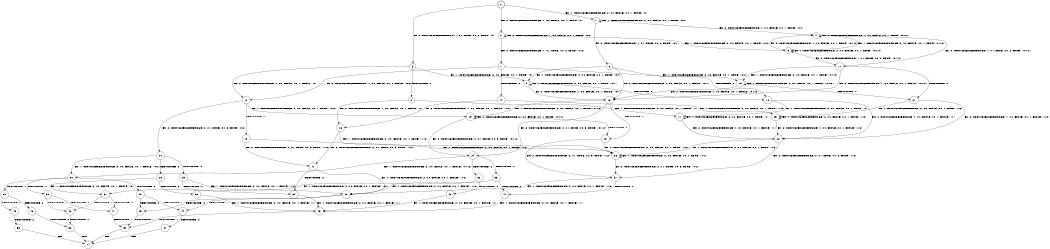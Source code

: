 digraph BCG {
size = "7, 10.5";
center = TRUE;
node [shape = circle];
0 [peripheries = 2];
0 -> 1 [label = "EX !1 !ATOMIC_EXCH_BRANCH (2, +0, FALSE, +0, 1, TRUE) !:0:"];
0 -> 2 [label = "EX !2 !ATOMIC_EXCH_BRANCH (1, +0, FALSE, +0, 1, TRUE) !:0:"];
0 -> 3 [label = "EX !0 !ATOMIC_EXCH_BRANCH (1, +1, TRUE, +0, 2, TRUE) !:0:"];
1 -> 4 [label = "EX !2 !ATOMIC_EXCH_BRANCH (1, +0, FALSE, +0, 1, TRUE) !:0:1:"];
1 -> 5 [label = "EX !0 !ATOMIC_EXCH_BRANCH (1, +1, TRUE, +0, 2, TRUE) !:0:1:"];
1 -> 1 [label = "EX !1 !ATOMIC_EXCH_BRANCH (2, +0, FALSE, +0, 1, TRUE) !:0:1:"];
2 -> 6 [label = "EX !1 !ATOMIC_EXCH_BRANCH (2, +0, FALSE, +0, 1, TRUE) !:0:2:"];
2 -> 7 [label = "EX !0 !ATOMIC_EXCH_BRANCH (1, +1, TRUE, +0, 2, TRUE) !:0:2:"];
2 -> 2 [label = "EX !2 !ATOMIC_EXCH_BRANCH (1, +0, FALSE, +0, 1, TRUE) !:0:2:"];
3 -> 8 [label = "TERMINATE !0"];
3 -> 9 [label = "EX !1 !ATOMIC_EXCH_BRANCH (2, +0, FALSE, +0, 1, TRUE) !:0:"];
3 -> 10 [label = "EX !2 !ATOMIC_EXCH_BRANCH (1, +0, FALSE, +0, 1, FALSE) !:0:"];
4 -> 11 [label = "EX !0 !ATOMIC_EXCH_BRANCH (1, +1, TRUE, +0, 2, TRUE) !:0:1:2:"];
4 -> 4 [label = "EX !2 !ATOMIC_EXCH_BRANCH (1, +0, FALSE, +0, 1, TRUE) !:0:1:2:"];
4 -> 6 [label = "EX !1 !ATOMIC_EXCH_BRANCH (2, +0, FALSE, +0, 1, TRUE) !:0:1:2:"];
5 -> 12 [label = "TERMINATE !0"];
5 -> 13 [label = "EX !2 !ATOMIC_EXCH_BRANCH (1, +0, FALSE, +0, 1, FALSE) !:0:1:"];
5 -> 9 [label = "EX !1 !ATOMIC_EXCH_BRANCH (2, +0, FALSE, +0, 1, TRUE) !:0:1:"];
6 -> 11 [label = "EX !0 !ATOMIC_EXCH_BRANCH (1, +1, TRUE, +0, 2, TRUE) !:0:1:2:"];
6 -> 4 [label = "EX !2 !ATOMIC_EXCH_BRANCH (1, +0, FALSE, +0, 1, TRUE) !:0:1:2:"];
6 -> 6 [label = "EX !1 !ATOMIC_EXCH_BRANCH (2, +0, FALSE, +0, 1, TRUE) !:0:1:2:"];
7 -> 14 [label = "TERMINATE !0"];
7 -> 15 [label = "EX !1 !ATOMIC_EXCH_BRANCH (2, +0, FALSE, +0, 1, TRUE) !:0:2:"];
7 -> 10 [label = "EX !2 !ATOMIC_EXCH_BRANCH (1, +0, FALSE, +0, 1, FALSE) !:0:2:"];
8 -> 16 [label = "EX !2 !ATOMIC_EXCH_BRANCH (1, +0, FALSE, +0, 1, FALSE) !:1:"];
8 -> 17 [label = "EX !1 !ATOMIC_EXCH_BRANCH (2, +0, FALSE, +0, 1, TRUE) !:1:"];
9 -> 12 [label = "TERMINATE !0"];
9 -> 13 [label = "EX !2 !ATOMIC_EXCH_BRANCH (1, +0, FALSE, +0, 1, FALSE) !:0:1:"];
9 -> 9 [label = "EX !1 !ATOMIC_EXCH_BRANCH (2, +0, FALSE, +0, 1, TRUE) !:0:1:"];
10 -> 18 [label = "TERMINATE !0"];
10 -> 19 [label = "EX !1 !ATOMIC_EXCH_BRANCH (2, +0, FALSE, +0, 1, TRUE) !:0:2:"];
10 -> 20 [label = "EX !2 !ATOMIC_EXCH_BRANCH (2, +1, TRUE, +0, 3, TRUE) !:0:2:"];
11 -> 21 [label = "TERMINATE !0"];
11 -> 13 [label = "EX !2 !ATOMIC_EXCH_BRANCH (1, +0, FALSE, +0, 1, FALSE) !:0:1:2:"];
11 -> 15 [label = "EX !1 !ATOMIC_EXCH_BRANCH (2, +0, FALSE, +0, 1, TRUE) !:0:1:2:"];
12 -> 22 [label = "EX !2 !ATOMIC_EXCH_BRANCH (1, +0, FALSE, +0, 1, FALSE) !:1:"];
12 -> 17 [label = "EX !1 !ATOMIC_EXCH_BRANCH (2, +0, FALSE, +0, 1, TRUE) !:1:"];
13 -> 23 [label = "TERMINATE !0"];
13 -> 24 [label = "EX !2 !ATOMIC_EXCH_BRANCH (2, +1, TRUE, +0, 3, TRUE) !:0:1:2:"];
13 -> 19 [label = "EX !1 !ATOMIC_EXCH_BRANCH (2, +0, FALSE, +0, 1, TRUE) !:0:1:2:"];
14 -> 25 [label = "EX !1 !ATOMIC_EXCH_BRANCH (2, +0, FALSE, +0, 1, TRUE) !:1:2:"];
14 -> 16 [label = "EX !2 !ATOMIC_EXCH_BRANCH (1, +0, FALSE, +0, 1, FALSE) !:1:2:"];
15 -> 21 [label = "TERMINATE !0"];
15 -> 13 [label = "EX !2 !ATOMIC_EXCH_BRANCH (1, +0, FALSE, +0, 1, FALSE) !:0:1:2:"];
15 -> 15 [label = "EX !1 !ATOMIC_EXCH_BRANCH (2, +0, FALSE, +0, 1, TRUE) !:0:1:2:"];
16 -> 26 [label = "EX !1 !ATOMIC_EXCH_BRANCH (2, +0, FALSE, +0, 1, TRUE) !:1:2:"];
16 -> 27 [label = "EX !2 !ATOMIC_EXCH_BRANCH (2, +1, TRUE, +0, 3, TRUE) !:1:2:"];
17 -> 22 [label = "EX !2 !ATOMIC_EXCH_BRANCH (1, +0, FALSE, +0, 1, FALSE) !:1:"];
17 -> 17 [label = "EX !1 !ATOMIC_EXCH_BRANCH (2, +0, FALSE, +0, 1, TRUE) !:1:"];
18 -> 26 [label = "EX !1 !ATOMIC_EXCH_BRANCH (2, +0, FALSE, +0, 1, TRUE) !:1:2:"];
18 -> 27 [label = "EX !2 !ATOMIC_EXCH_BRANCH (2, +1, TRUE, +0, 3, TRUE) !:1:2:"];
19 -> 23 [label = "TERMINATE !0"];
19 -> 24 [label = "EX !2 !ATOMIC_EXCH_BRANCH (2, +1, TRUE, +0, 3, TRUE) !:0:1:2:"];
19 -> 19 [label = "EX !1 !ATOMIC_EXCH_BRANCH (2, +0, FALSE, +0, 1, TRUE) !:0:1:2:"];
20 -> 28 [label = "TERMINATE !2"];
20 -> 29 [label = "TERMINATE !0"];
20 -> 30 [label = "EX !1 !ATOMIC_EXCH_BRANCH (2, +0, FALSE, +0, 1, FALSE) !:0:2:"];
21 -> 22 [label = "EX !2 !ATOMIC_EXCH_BRANCH (1, +0, FALSE, +0, 1, FALSE) !:1:2:"];
21 -> 25 [label = "EX !1 !ATOMIC_EXCH_BRANCH (2, +0, FALSE, +0, 1, TRUE) !:1:2:"];
22 -> 31 [label = "EX !2 !ATOMIC_EXCH_BRANCH (2, +1, TRUE, +0, 3, TRUE) !:1:2:"];
22 -> 26 [label = "EX !1 !ATOMIC_EXCH_BRANCH (2, +0, FALSE, +0, 1, TRUE) !:1:2:"];
23 -> 31 [label = "EX !2 !ATOMIC_EXCH_BRANCH (2, +1, TRUE, +0, 3, TRUE) !:1:2:"];
23 -> 26 [label = "EX !1 !ATOMIC_EXCH_BRANCH (2, +0, FALSE, +0, 1, TRUE) !:1:2:"];
24 -> 32 [label = "TERMINATE !2"];
24 -> 33 [label = "TERMINATE !0"];
24 -> 30 [label = "EX !1 !ATOMIC_EXCH_BRANCH (2, +0, FALSE, +0, 1, FALSE) !:0:1:2:"];
25 -> 22 [label = "EX !2 !ATOMIC_EXCH_BRANCH (1, +0, FALSE, +0, 1, FALSE) !:1:2:"];
25 -> 25 [label = "EX !1 !ATOMIC_EXCH_BRANCH (2, +0, FALSE, +0, 1, TRUE) !:1:2:"];
26 -> 31 [label = "EX !2 !ATOMIC_EXCH_BRANCH (2, +1, TRUE, +0, 3, TRUE) !:1:2:"];
26 -> 26 [label = "EX !1 !ATOMIC_EXCH_BRANCH (2, +0, FALSE, +0, 1, TRUE) !:1:2:"];
27 -> 34 [label = "TERMINATE !2"];
27 -> 35 [label = "EX !1 !ATOMIC_EXCH_BRANCH (2, +0, FALSE, +0, 1, FALSE) !:1:2:"];
28 -> 36 [label = "TERMINATE !0"];
28 -> 37 [label = "EX !1 !ATOMIC_EXCH_BRANCH (2, +0, FALSE, +0, 1, FALSE) !:0:"];
29 -> 34 [label = "TERMINATE !2"];
29 -> 35 [label = "EX !1 !ATOMIC_EXCH_BRANCH (2, +0, FALSE, +0, 1, FALSE) !:1:2:"];
30 -> 38 [label = "TERMINATE !1"];
30 -> 39 [label = "TERMINATE !2"];
30 -> 40 [label = "TERMINATE !0"];
31 -> 41 [label = "TERMINATE !2"];
31 -> 35 [label = "EX !1 !ATOMIC_EXCH_BRANCH (2, +0, FALSE, +0, 1, FALSE) !:1:2:"];
32 -> 42 [label = "TERMINATE !0"];
32 -> 37 [label = "EX !1 !ATOMIC_EXCH_BRANCH (2, +0, FALSE, +0, 1, FALSE) !:0:1:"];
33 -> 41 [label = "TERMINATE !2"];
33 -> 35 [label = "EX !1 !ATOMIC_EXCH_BRANCH (2, +0, FALSE, +0, 1, FALSE) !:1:2:"];
34 -> 43 [label = "EX !1 !ATOMIC_EXCH_BRANCH (2, +0, FALSE, +0, 1, FALSE) !:1:"];
35 -> 44 [label = "TERMINATE !1"];
35 -> 45 [label = "TERMINATE !2"];
36 -> 43 [label = "EX !1 !ATOMIC_EXCH_BRANCH (2, +0, FALSE, +0, 1, FALSE) !:1:"];
37 -> 46 [label = "TERMINATE !1"];
37 -> 47 [label = "TERMINATE !0"];
38 -> 48 [label = "TERMINATE !2"];
38 -> 49 [label = "TERMINATE !0"];
39 -> 46 [label = "TERMINATE !1"];
39 -> 47 [label = "TERMINATE !0"];
40 -> 44 [label = "TERMINATE !1"];
40 -> 45 [label = "TERMINATE !2"];
41 -> 43 [label = "EX !1 !ATOMIC_EXCH_BRANCH (2, +0, FALSE, +0, 1, FALSE) !:1:"];
42 -> 43 [label = "EX !1 !ATOMIC_EXCH_BRANCH (2, +0, FALSE, +0, 1, FALSE) !:1:"];
43 -> 50 [label = "TERMINATE !1"];
44 -> 51 [label = "TERMINATE !2"];
45 -> 50 [label = "TERMINATE !1"];
46 -> 52 [label = "TERMINATE !0"];
47 -> 50 [label = "TERMINATE !1"];
48 -> 52 [label = "TERMINATE !0"];
49 -> 53 [label = "TERMINATE !2"];
50 -> 54 [label = "exit"];
51 -> 54 [label = "exit"];
52 -> 54 [label = "exit"];
53 -> 54 [label = "exit"];
}
